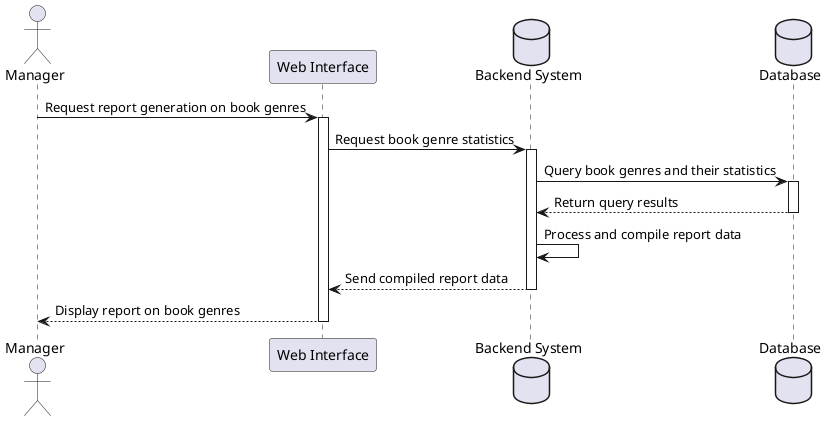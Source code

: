 @startuml
actor Manager
participant "Web Interface" as Web
database "Backend System" as Backend
database "Database" as DB

Manager -> Web : Request report generation on book genres
activate Web
Web -> Backend : Request book genre statistics
activate Backend
Backend -> DB : Query book genres and their statistics
activate DB
DB --> Backend : Return query results
deactivate DB
Backend -> Backend : Process and compile report data
Backend --> Web : Send compiled report data
deactivate Backend
Web --> Manager : Display report on book genres
deactivate Web
@enduml